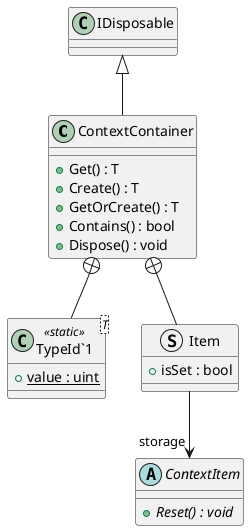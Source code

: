 @startuml
class ContextContainer {
    + Get() : T
    + Create() : T
    + GetOrCreate() : T
    + Contains() : bool
    + Dispose() : void
}
abstract class ContextItem {
    + {abstract} Reset() : void
}
class "TypeId`1"<T> <<static>> {
    + {static} value : uint
}
struct Item {
    + isSet : bool
}
IDisposable <|-- ContextContainer
ContextContainer +-- "TypeId`1"
ContextContainer +-- Item
Item --> "storage" ContextItem
@enduml
